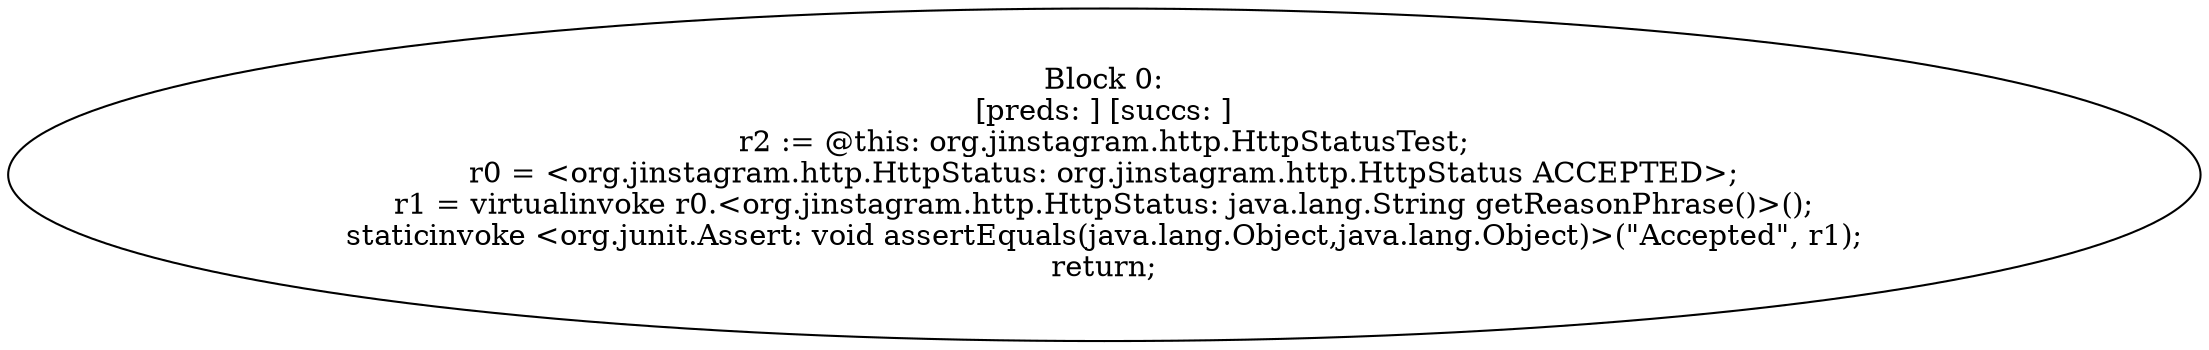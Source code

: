 digraph "unitGraph" {
    "Block 0:
[preds: ] [succs: ]
r2 := @this: org.jinstagram.http.HttpStatusTest;
r0 = <org.jinstagram.http.HttpStatus: org.jinstagram.http.HttpStatus ACCEPTED>;
r1 = virtualinvoke r0.<org.jinstagram.http.HttpStatus: java.lang.String getReasonPhrase()>();
staticinvoke <org.junit.Assert: void assertEquals(java.lang.Object,java.lang.Object)>(\"Accepted\", r1);
return;
"
}
